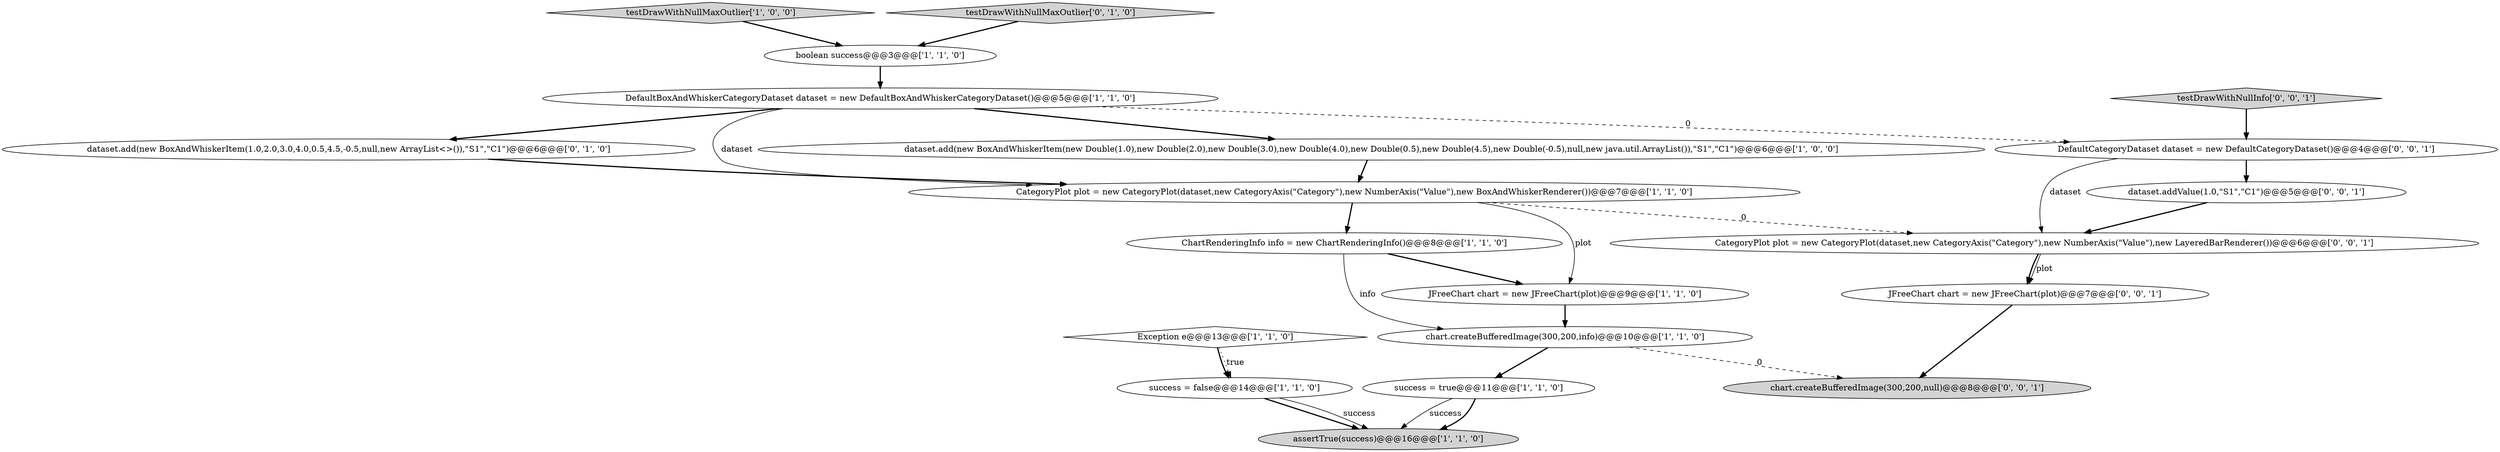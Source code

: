 digraph {
17 [style = filled, label = "JFreeChart chart = new JFreeChart(plot)@@@7@@@['0', '0', '1']", fillcolor = white, shape = ellipse image = "AAA0AAABBB3BBB"];
15 [style = filled, label = "dataset.addValue(1.0,\"S1\",\"C1\")@@@5@@@['0', '0', '1']", fillcolor = white, shape = ellipse image = "AAA0AAABBB3BBB"];
14 [style = filled, label = "DefaultCategoryDataset dataset = new DefaultCategoryDataset()@@@4@@@['0', '0', '1']", fillcolor = white, shape = ellipse image = "AAA0AAABBB3BBB"];
6 [style = filled, label = "assertTrue(success)@@@16@@@['1', '1', '0']", fillcolor = lightgray, shape = ellipse image = "AAA0AAABBB1BBB"];
8 [style = filled, label = "DefaultBoxAndWhiskerCategoryDataset dataset = new DefaultBoxAndWhiskerCategoryDataset()@@@5@@@['1', '1', '0']", fillcolor = white, shape = ellipse image = "AAA0AAABBB1BBB"];
9 [style = filled, label = "testDrawWithNullMaxOutlier['1', '0', '0']", fillcolor = lightgray, shape = diamond image = "AAA0AAABBB1BBB"];
13 [style = filled, label = "dataset.add(new BoxAndWhiskerItem(1.0,2.0,3.0,4.0,0.5,4.5,-0.5,null,new ArrayList<>()),\"S1\",\"C1\")@@@6@@@['0', '1', '0']", fillcolor = white, shape = ellipse image = "AAA0AAABBB2BBB"];
2 [style = filled, label = "ChartRenderingInfo info = new ChartRenderingInfo()@@@8@@@['1', '1', '0']", fillcolor = white, shape = ellipse image = "AAA0AAABBB1BBB"];
7 [style = filled, label = "Exception e@@@13@@@['1', '1', '0']", fillcolor = white, shape = diamond image = "AAA0AAABBB1BBB"];
10 [style = filled, label = "boolean success@@@3@@@['1', '1', '0']", fillcolor = white, shape = ellipse image = "AAA0AAABBB1BBB"];
16 [style = filled, label = "CategoryPlot plot = new CategoryPlot(dataset,new CategoryAxis(\"Category\"),new NumberAxis(\"Value\"),new LayeredBarRenderer())@@@6@@@['0', '0', '1']", fillcolor = white, shape = ellipse image = "AAA0AAABBB3BBB"];
18 [style = filled, label = "testDrawWithNullInfo['0', '0', '1']", fillcolor = lightgray, shape = diamond image = "AAA0AAABBB3BBB"];
5 [style = filled, label = "chart.createBufferedImage(300,200,info)@@@10@@@['1', '1', '0']", fillcolor = white, shape = ellipse image = "AAA0AAABBB1BBB"];
1 [style = filled, label = "success = false@@@14@@@['1', '1', '0']", fillcolor = white, shape = ellipse image = "AAA0AAABBB1BBB"];
12 [style = filled, label = "testDrawWithNullMaxOutlier['0', '1', '0']", fillcolor = lightgray, shape = diamond image = "AAA0AAABBB2BBB"];
4 [style = filled, label = "CategoryPlot plot = new CategoryPlot(dataset,new CategoryAxis(\"Category\"),new NumberAxis(\"Value\"),new BoxAndWhiskerRenderer())@@@7@@@['1', '1', '0']", fillcolor = white, shape = ellipse image = "AAA0AAABBB1BBB"];
19 [style = filled, label = "chart.createBufferedImage(300,200,null)@@@8@@@['0', '0', '1']", fillcolor = lightgray, shape = ellipse image = "AAA0AAABBB3BBB"];
3 [style = filled, label = "success = true@@@11@@@['1', '1', '0']", fillcolor = white, shape = ellipse image = "AAA0AAABBB1BBB"];
0 [style = filled, label = "JFreeChart chart = new JFreeChart(plot)@@@9@@@['1', '1', '0']", fillcolor = white, shape = ellipse image = "AAA0AAABBB1BBB"];
11 [style = filled, label = "dataset.add(new BoxAndWhiskerItem(new Double(1.0),new Double(2.0),new Double(3.0),new Double(4.0),new Double(0.5),new Double(4.5),new Double(-0.5),null,new java.util.ArrayList()),\"S1\",\"C1\")@@@6@@@['1', '0', '0']", fillcolor = white, shape = ellipse image = "AAA0AAABBB1BBB"];
8->14 [style = dashed, label="0"];
11->4 [style = bold, label=""];
4->0 [style = solid, label="plot"];
13->4 [style = bold, label=""];
17->19 [style = bold, label=""];
3->6 [style = solid, label="success"];
10->8 [style = bold, label=""];
4->16 [style = dashed, label="0"];
16->17 [style = solid, label="plot"];
7->1 [style = dotted, label="true"];
5->19 [style = dashed, label="0"];
1->6 [style = bold, label=""];
14->16 [style = solid, label="dataset"];
4->2 [style = bold, label=""];
3->6 [style = bold, label=""];
8->11 [style = bold, label=""];
12->10 [style = bold, label=""];
1->6 [style = solid, label="success"];
15->16 [style = bold, label=""];
8->13 [style = bold, label=""];
2->0 [style = bold, label=""];
16->17 [style = bold, label=""];
5->3 [style = bold, label=""];
7->1 [style = bold, label=""];
0->5 [style = bold, label=""];
18->14 [style = bold, label=""];
8->4 [style = solid, label="dataset"];
14->15 [style = bold, label=""];
2->5 [style = solid, label="info"];
9->10 [style = bold, label=""];
}
